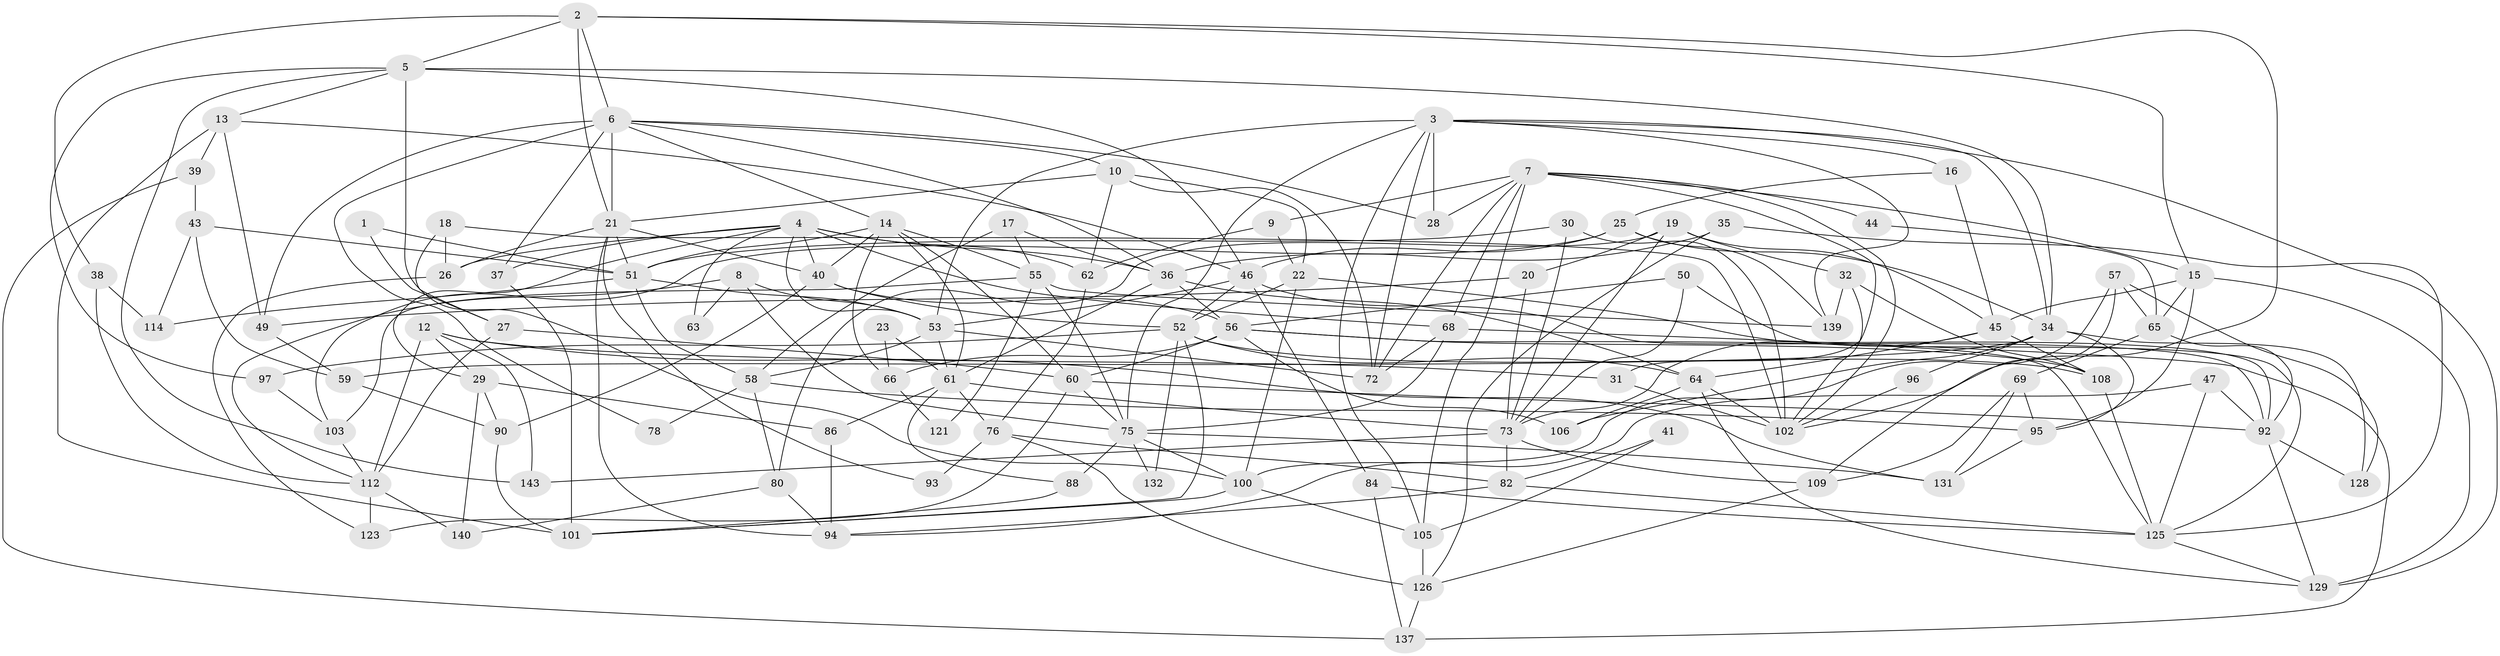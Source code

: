 // Generated by graph-tools (version 1.1) at 2025/24/03/03/25 07:24:01]
// undirected, 101 vertices, 241 edges
graph export_dot {
graph [start="1"]
  node [color=gray90,style=filled];
  1;
  2 [super="+54"];
  3 [super="+11"];
  4 [super="+99"];
  5;
  6 [super="+91"];
  7 [super="+119"];
  8;
  9;
  10;
  12;
  13 [super="+117"];
  14 [super="+48"];
  15 [super="+116"];
  16;
  17;
  18;
  19 [super="+24"];
  20;
  21 [super="+33"];
  22;
  23;
  25;
  26 [super="+118"];
  27;
  28;
  29;
  30;
  31;
  32;
  34 [super="+113"];
  35;
  36 [super="+74"];
  37 [super="+42"];
  38;
  39;
  40 [super="+134"];
  41;
  43 [super="+107"];
  44;
  45 [super="+77"];
  46 [super="+144"];
  47;
  49;
  50;
  51 [super="+104"];
  52 [super="+79"];
  53 [super="+111"];
  55 [super="+67"];
  56 [super="+70"];
  57;
  58 [super="+87"];
  59 [super="+89"];
  60;
  61 [super="+124"];
  62;
  63;
  64 [super="+71"];
  65 [super="+142"];
  66;
  68 [super="+81"];
  69 [super="+85"];
  72 [super="+110"];
  73 [super="+136"];
  75 [super="+83"];
  76 [super="+141"];
  78;
  80 [super="+138"];
  82;
  84 [super="+130"];
  86;
  88;
  90;
  92 [super="+98"];
  93;
  94;
  95;
  96;
  97;
  100 [super="+115"];
  101 [super="+145"];
  102 [super="+122"];
  103;
  105;
  106;
  108 [super="+120"];
  109;
  112 [super="+133"];
  114;
  121;
  123;
  125 [super="+127"];
  126 [super="+135"];
  128;
  129;
  131;
  132;
  137;
  139;
  140;
  143;
  1 -- 27;
  1 -- 51;
  2 -- 5;
  2 -- 6;
  2 -- 102;
  2 -- 21;
  2 -- 38;
  2 -- 15;
  3 -- 129;
  3 -- 28;
  3 -- 72;
  3 -- 105;
  3 -- 139;
  3 -- 16;
  3 -- 53;
  3 -- 34;
  3 -- 75;
  4 -- 36 [weight=2];
  4 -- 29;
  4 -- 40;
  4 -- 53;
  4 -- 37;
  4 -- 62;
  4 -- 63;
  4 -- 26;
  4 -- 68;
  5 -- 143;
  5 -- 34;
  5 -- 13;
  5 -- 46;
  5 -- 97;
  5 -- 100;
  6 -- 10;
  6 -- 49;
  6 -- 37;
  6 -- 21;
  6 -- 28;
  6 -- 78;
  6 -- 36;
  6 -- 14;
  7 -- 9;
  7 -- 28;
  7 -- 102;
  7 -- 72;
  7 -- 105;
  7 -- 44;
  7 -- 31;
  7 -- 15;
  7 -- 68;
  8 -- 75;
  8 -- 53;
  8 -- 63;
  8 -- 112;
  9 -- 22;
  9 -- 62;
  10 -- 22;
  10 -- 62;
  10 -- 72;
  10 -- 21;
  12 -- 131;
  12 -- 31;
  12 -- 29;
  12 -- 143;
  12 -- 112;
  13 -- 49;
  13 -- 101 [weight=2];
  13 -- 39;
  13 -- 46;
  14 -- 40;
  14 -- 55;
  14 -- 51;
  14 -- 66;
  14 -- 60;
  14 -- 61;
  15 -- 129;
  15 -- 65;
  15 -- 45;
  15 -- 95;
  16 -- 45;
  16 -- 25;
  17 -- 36;
  17 -- 55;
  17 -- 58;
  18 -- 102;
  18 -- 27;
  18 -- 26;
  19 -- 32;
  19 -- 80;
  19 -- 73;
  19 -- 20;
  19 -- 45;
  20 -- 73;
  20 -- 49;
  21 -- 94;
  21 -- 26 [weight=2];
  21 -- 93;
  21 -- 51;
  21 -- 40;
  22 -- 100;
  22 -- 92;
  22 -- 52;
  23 -- 66;
  23 -- 61;
  25 -- 103;
  25 -- 139;
  25 -- 46;
  25 -- 34;
  26 -- 123;
  27 -- 60;
  27 -- 112;
  29 -- 86;
  29 -- 90;
  29 -- 140;
  30 -- 51;
  30 -- 102;
  30 -- 73;
  31 -- 102;
  32 -- 139;
  32 -- 102;
  32 -- 108;
  34 -- 59 [weight=2];
  34 -- 95 [weight=2];
  34 -- 96;
  34 -- 106;
  34 -- 128;
  35 -- 36;
  35 -- 125;
  35 -- 126;
  36 -- 64;
  36 -- 56;
  36 -- 61;
  37 -- 101;
  38 -- 112;
  38 -- 114;
  39 -- 137;
  39 -- 43;
  40 -- 90;
  40 -- 56;
  40 -- 52;
  41 -- 82;
  41 -- 105;
  43 -- 59;
  43 -- 114;
  43 -- 51;
  44 -- 65;
  45 -- 64;
  45 -- 108;
  45 -- 73;
  46 -- 84;
  46 -- 52;
  46 -- 53;
  46 -- 92;
  47 -- 125;
  47 -- 94;
  47 -- 92;
  49 -- 59;
  50 -- 56;
  50 -- 125;
  50 -- 73;
  51 -- 53;
  51 -- 114;
  51 -- 58;
  52 -- 97;
  52 -- 64;
  52 -- 132;
  52 -- 108;
  52 -- 101;
  53 -- 72;
  53 -- 58;
  53 -- 61;
  55 -- 121;
  55 -- 139;
  55 -- 103;
  55 -- 75;
  56 -- 60;
  56 -- 125;
  56 -- 108;
  56 -- 66;
  56 -- 106;
  57 -- 109;
  57 -- 128;
  57 -- 65;
  57 -- 100;
  58 -- 95;
  58 -- 80;
  58 -- 78;
  59 -- 90;
  60 -- 123;
  60 -- 75;
  60 -- 92;
  61 -- 86;
  61 -- 88;
  61 -- 73;
  61 -- 76;
  62 -- 76;
  64 -- 129;
  64 -- 106;
  64 -- 102;
  65 -- 69;
  65 -- 92;
  66 -- 121;
  68 -- 75;
  68 -- 72;
  68 -- 137;
  69 -- 131;
  69 -- 109;
  69 -- 95;
  73 -- 82;
  73 -- 109;
  73 -- 143;
  75 -- 88;
  75 -- 131;
  75 -- 132;
  75 -- 100;
  76 -- 93;
  76 -- 82;
  76 -- 126;
  80 -- 140;
  80 -- 94;
  82 -- 94;
  82 -- 125;
  84 -- 137;
  84 -- 125;
  86 -- 94;
  88 -- 101;
  90 -- 101;
  92 -- 129;
  92 -- 128;
  95 -- 131;
  96 -- 102;
  97 -- 103;
  100 -- 105;
  100 -- 101;
  103 -- 112;
  105 -- 126;
  108 -- 125;
  109 -- 126;
  112 -- 140;
  112 -- 123;
  125 -- 129;
  126 -- 137;
}
